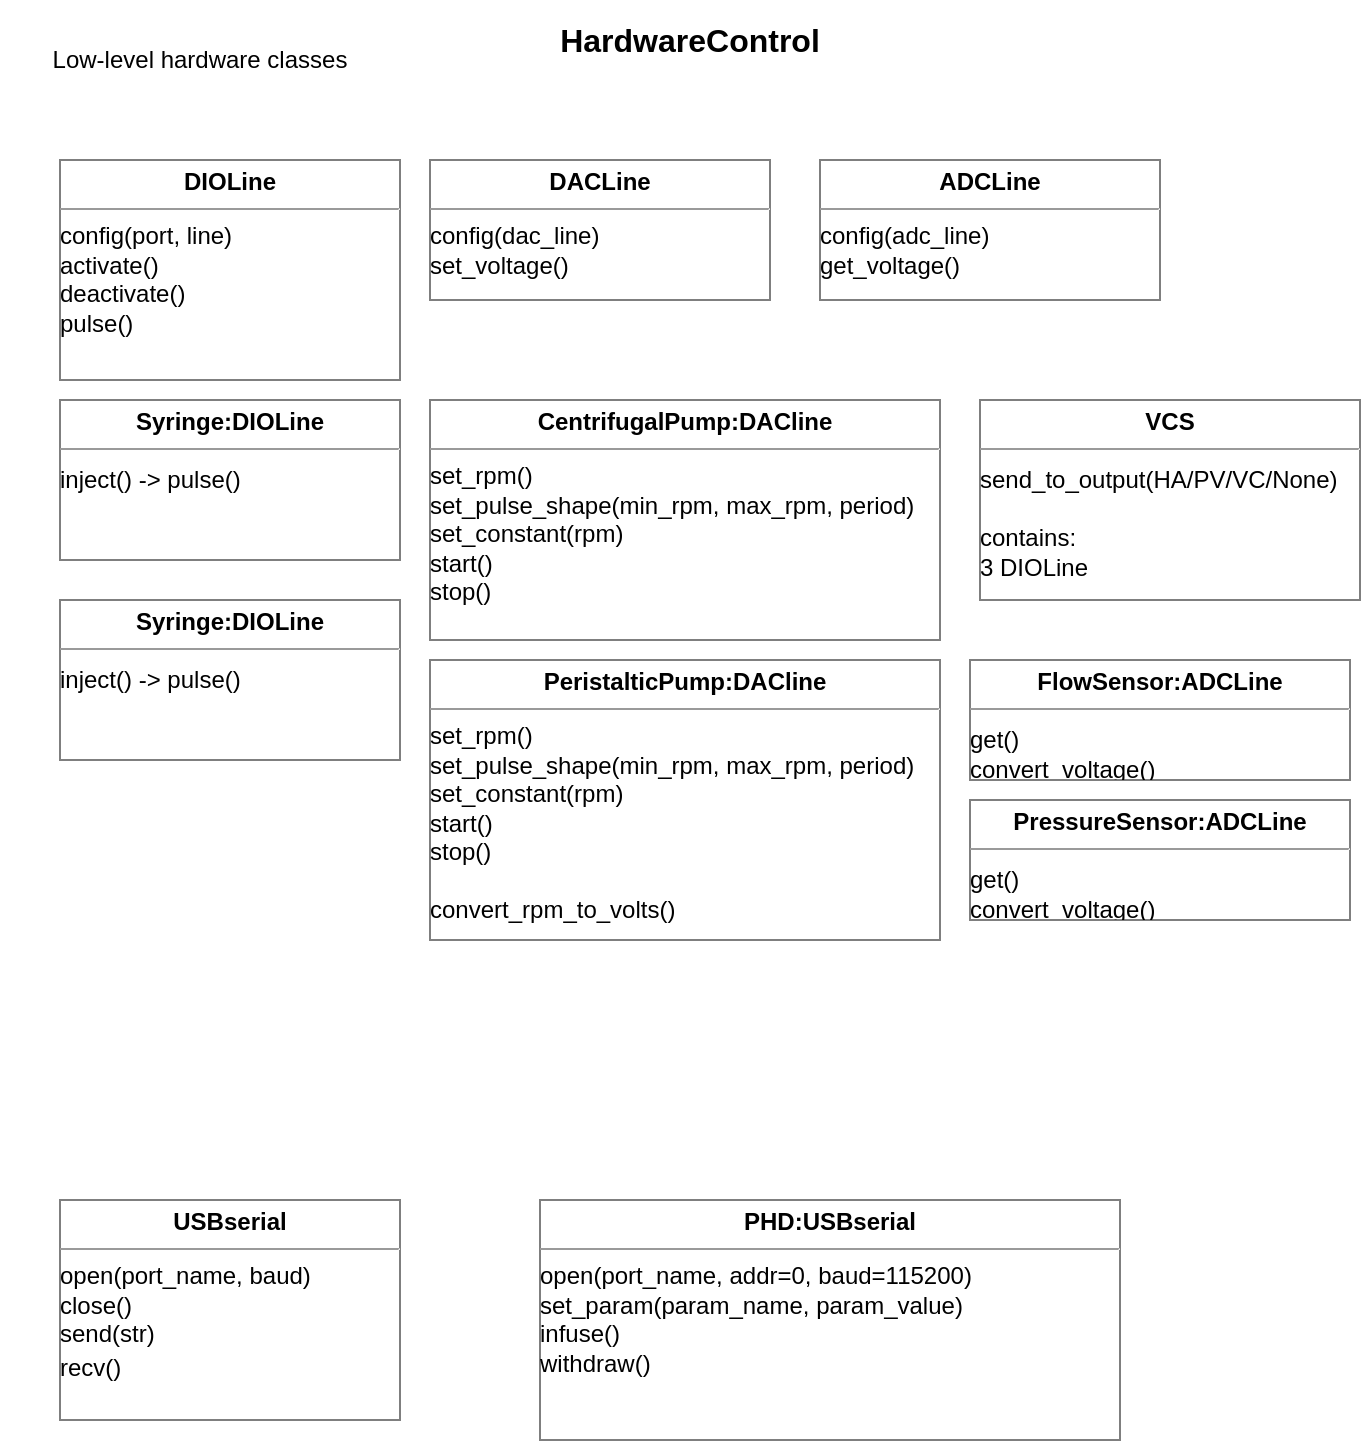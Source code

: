<mxfile version="13.7.9" type="device" pages="2"><diagram id="OK_Oww4Tu_Ho5XTtVBHp" name="LowLevelDrivers"><mxGraphModel dx="782" dy="497" grid="1" gridSize="10" guides="1" tooltips="1" connect="1" arrows="1" fold="1" page="1" pageScale="1" pageWidth="850" pageHeight="1100" math="0" shadow="0"><root><mxCell id="0"/><mxCell id="1" parent="0"/><mxCell id="1UYMjs9UwkRGvmMYitZh-1" value="&lt;p style=&quot;margin: 0px ; margin-top: 4px ; text-align: center&quot;&gt;&lt;b&gt;Syringe:DIOLine&lt;/b&gt;&lt;/p&gt;&lt;hr size=&quot;1&quot;&gt;&lt;div style=&quot;height: 2px&quot;&gt;&lt;br&gt;&lt;/div&gt;&lt;div style=&quot;height: 2px&quot;&gt;inject() -&amp;gt; pulse()&amp;nbsp;&lt;br&gt;&lt;br&gt;&lt;/div&gt;" style="verticalAlign=top;align=left;overflow=fill;fontSize=12;fontFamily=Helvetica;html=1;labelBackgroundColor=none;fillColor=#FFFFFF;gradientColor=none;opacity=50;" vertex="1" parent="1"><mxGeometry x="80" y="200" width="170" height="80" as="geometry"/></mxCell><mxCell id="1UYMjs9UwkRGvmMYitZh-2" value="&lt;p style=&quot;margin: 0px ; margin-top: 4px ; text-align: center&quot;&gt;&lt;b&gt;DIOLine&lt;/b&gt;&lt;/p&gt;&lt;hr size=&quot;1&quot;&gt;config(port, line)&lt;div style=&quot;height: 2px&quot;&gt;activate()&lt;br&gt;deactivate()&lt;br&gt;pulse()&lt;br&gt;&lt;br&gt;&lt;br&gt;&lt;/div&gt;&lt;div style=&quot;height: 2px&quot;&gt;&lt;br&gt;&lt;/div&gt;" style="verticalAlign=top;align=left;overflow=fill;fontSize=12;fontFamily=Helvetica;html=1;labelBackgroundColor=none;fillColor=#FFFFFF;gradientColor=none;opacity=50;" vertex="1" parent="1"><mxGeometry x="80" y="80" width="170" height="110" as="geometry"/></mxCell><mxCell id="1UYMjs9UwkRGvmMYitZh-3" value="&lt;p style=&quot;margin: 0px ; margin-top: 4px ; text-align: center&quot;&gt;&lt;b&gt;Syringe:DIOLine&lt;/b&gt;&lt;/p&gt;&lt;hr size=&quot;1&quot;&gt;&lt;div style=&quot;height: 2px&quot;&gt;&lt;br&gt;&lt;/div&gt;&lt;div style=&quot;height: 2px&quot;&gt;inject() -&amp;gt; pulse()&amp;nbsp;&lt;br&gt;&lt;br&gt;&lt;/div&gt;" style="verticalAlign=top;align=left;overflow=fill;fontSize=12;fontFamily=Helvetica;html=1;labelBackgroundColor=none;fillColor=#FFFFFF;gradientColor=none;opacity=50;" vertex="1" parent="1"><mxGeometry x="80" y="300" width="170" height="80" as="geometry"/></mxCell><mxCell id="1UYMjs9UwkRGvmMYitZh-4" value="&lt;p style=&quot;margin: 0px ; margin-top: 4px ; text-align: center&quot;&gt;&lt;b&gt;CentrifugalPump:DACline&lt;/b&gt;&lt;/p&gt;&lt;hr size=&quot;1&quot;&gt;&lt;div style=&quot;height: 2px&quot;&gt;set_rpm()&lt;br&gt;set_pulse_shape(min_rpm, max_rpm, period)&lt;br&gt;set_constant(rpm)&lt;br&gt;start()&lt;br&gt;stop()&lt;br&gt;&lt;br&gt;convert_rpm_to_volts()&lt;br&gt;&lt;/div&gt;&lt;div style=&quot;height: 2px&quot;&gt;&lt;br&gt;&lt;/div&gt;" style="verticalAlign=top;align=left;overflow=fill;fontSize=12;fontFamily=Helvetica;html=1;labelBackgroundColor=none;fillColor=#FFFFFF;gradientColor=none;opacity=50;" vertex="1" parent="1"><mxGeometry x="265" y="200" width="255" height="120" as="geometry"/></mxCell><mxCell id="1UYMjs9UwkRGvmMYitZh-5" value="&lt;p style=&quot;margin: 0px ; margin-top: 4px ; text-align: center&quot;&gt;&lt;b&gt;DACLine&lt;/b&gt;&lt;/p&gt;&lt;hr size=&quot;1&quot;&gt;&lt;div style=&quot;height: 2px&quot;&gt;config(dac_line)&lt;br&gt;set_voltage()&lt;/div&gt;&lt;div style=&quot;height: 2px&quot;&gt;&lt;br&gt;&lt;/div&gt;" style="verticalAlign=top;align=left;overflow=fill;fontSize=12;fontFamily=Helvetica;html=1;labelBackgroundColor=none;fillColor=#FFFFFF;gradientColor=none;opacity=50;" vertex="1" parent="1"><mxGeometry x="265" y="80" width="170" height="70" as="geometry"/></mxCell><mxCell id="1UYMjs9UwkRGvmMYitZh-6" value="&lt;p style=&quot;margin: 0px ; margin-top: 4px ; text-align: center&quot;&gt;&lt;b&gt;PeristalticPump:DACline&lt;/b&gt;&lt;/p&gt;&lt;hr size=&quot;1&quot;&gt;&lt;div style=&quot;height: 2px&quot;&gt;set_rpm()&lt;br&gt;set_pulse_shape(min_rpm, max_rpm, period)&lt;br&gt;set_constant(rpm)&lt;br&gt;start()&lt;br&gt;stop()&lt;br&gt;&lt;br&gt;convert_rpm_to_volts()&lt;br&gt;&lt;/div&gt;&lt;div style=&quot;height: 2px&quot;&gt;&lt;br&gt;&lt;/div&gt;" style="verticalAlign=top;align=left;overflow=fill;fontSize=12;fontFamily=Helvetica;html=1;labelBackgroundColor=none;fillColor=#FFFFFF;gradientColor=none;opacity=50;" vertex="1" parent="1"><mxGeometry x="265" y="330" width="255" height="140" as="geometry"/></mxCell><mxCell id="1UYMjs9UwkRGvmMYitZh-7" value="&lt;p style=&quot;margin: 0px ; margin-top: 4px ; text-align: center&quot;&gt;&lt;b&gt;VCS&lt;/b&gt;&lt;/p&gt;&lt;hr size=&quot;1&quot;&gt;&lt;div style=&quot;height: 2px&quot;&gt;&lt;br&gt;&lt;/div&gt;&lt;div style=&quot;height: 2px&quot;&gt;send_to_output(HA/PV/VC/None)&lt;br&gt;&lt;br&gt;contains:&lt;br&gt;3 DIOLine&lt;/div&gt;" style="verticalAlign=top;align=left;overflow=fill;fontSize=12;fontFamily=Helvetica;html=1;labelBackgroundColor=none;fillColor=#FFFFFF;gradientColor=none;opacity=50;" vertex="1" parent="1"><mxGeometry x="540" y="200" width="190" height="100" as="geometry"/></mxCell><mxCell id="1UYMjs9UwkRGvmMYitZh-8" value="&lt;p style=&quot;margin: 0px ; margin-top: 4px ; text-align: center&quot;&gt;&lt;b&gt;FlowSensor:ADCLine&lt;/b&gt;&lt;/p&gt;&lt;hr size=&quot;1&quot;&gt;&lt;div style=&quot;height: 2px&quot;&gt;&lt;br&gt;&lt;/div&gt;&lt;div style=&quot;height: 2px&quot;&gt;get()&lt;br&gt;convert_voltage()&lt;br&gt;&lt;br&gt;&lt;/div&gt;" style="verticalAlign=top;align=left;overflow=fill;fontSize=12;fontFamily=Helvetica;html=1;labelBackgroundColor=none;fillColor=#FFFFFF;gradientColor=none;opacity=50;" vertex="1" parent="1"><mxGeometry x="535" y="330" width="190" height="60" as="geometry"/></mxCell><mxCell id="1UYMjs9UwkRGvmMYitZh-9" value="&lt;p style=&quot;margin: 0px ; margin-top: 4px ; text-align: center&quot;&gt;&lt;b&gt;ADCLine&lt;/b&gt;&lt;/p&gt;&lt;hr size=&quot;1&quot;&gt;&lt;div style=&quot;height: 2px&quot;&gt;config(adc_line)&lt;br&gt;get_voltage()&lt;/div&gt;&lt;div style=&quot;height: 2px&quot;&gt;&lt;br&gt;&lt;/div&gt;" style="verticalAlign=top;align=left;overflow=fill;fontSize=12;fontFamily=Helvetica;html=1;labelBackgroundColor=none;fillColor=#FFFFFF;gradientColor=none;opacity=50;" vertex="1" parent="1"><mxGeometry x="460" y="80" width="170" height="70" as="geometry"/></mxCell><mxCell id="1UYMjs9UwkRGvmMYitZh-10" value="&lt;p style=&quot;margin: 0px ; margin-top: 4px ; text-align: center&quot;&gt;&lt;b&gt;PressureSensor:ADCLine&lt;/b&gt;&lt;/p&gt;&lt;hr size=&quot;1&quot;&gt;&lt;div style=&quot;height: 2px&quot;&gt;&lt;br&gt;&lt;/div&gt;&lt;div style=&quot;height: 2px&quot;&gt;get()&lt;br&gt;convert_voltage()&lt;br&gt;&lt;br&gt;&lt;/div&gt;" style="verticalAlign=top;align=left;overflow=fill;fontSize=12;fontFamily=Helvetica;html=1;labelBackgroundColor=none;fillColor=#FFFFFF;gradientColor=none;opacity=50;" vertex="1" parent="1"><mxGeometry x="535" y="400" width="190" height="60" as="geometry"/></mxCell><mxCell id="1UYMjs9UwkRGvmMYitZh-12" value="&lt;b&gt;&lt;font style=&quot;font-size: 16px&quot;&gt;HardwareControl&lt;/font&gt;&lt;/b&gt;" style="text;html=1;strokeColor=none;fillColor=none;align=center;verticalAlign=middle;whiteSpace=wrap;rounded=0;labelBackgroundColor=none;fontSize=12;fontColor=#000000;opacity=50;" vertex="1" parent="1"><mxGeometry x="300" width="190" height="40" as="geometry"/></mxCell><mxCell id="1UYMjs9UwkRGvmMYitZh-13" value="Low-level hardware classes" style="text;html=1;strokeColor=none;fillColor=none;align=center;verticalAlign=middle;whiteSpace=wrap;rounded=0;" vertex="1" parent="1"><mxGeometry x="50" y="20" width="200" height="20" as="geometry"/></mxCell><mxCell id="Pinx5cGI-25qOyuRzi0d-1" value="&lt;p style=&quot;margin: 0px ; margin-top: 4px ; text-align: center&quot;&gt;&lt;b&gt;USBserial&lt;/b&gt;&lt;/p&gt;&lt;hr size=&quot;1&quot;&gt;open(port_name, baud)&lt;br&gt;close()&lt;br&gt;&lt;div style=&quot;height: 2px&quot;&gt;send(str)&lt;/div&gt;&lt;div style=&quot;height: 2px&quot;&gt;&lt;br&gt;recv()&lt;/div&gt;&lt;div style=&quot;height: 2px&quot;&gt;&lt;br&gt;&lt;/div&gt;&lt;div style=&quot;height: 2px&quot;&gt;&lt;br&gt;&lt;/div&gt;" style="verticalAlign=top;align=left;overflow=fill;fontSize=12;fontFamily=Helvetica;html=1;labelBackgroundColor=none;fillColor=#FFFFFF;gradientColor=none;opacity=50;" vertex="1" parent="1"><mxGeometry x="80" y="600" width="170" height="110" as="geometry"/></mxCell><mxCell id="Pinx5cGI-25qOyuRzi0d-2" value="&lt;p style=&quot;margin: 0px ; margin-top: 4px ; text-align: center&quot;&gt;&lt;b&gt;PHD:USBserial&lt;/b&gt;&lt;/p&gt;&lt;hr size=&quot;1&quot;&gt;open(port_name, addr=0, baud=115200)&lt;br&gt;set_param(param_name, param_value)&lt;br&gt;infuse()&lt;br&gt;withdraw()" style="verticalAlign=top;align=left;overflow=fill;fontSize=12;fontFamily=Helvetica;html=1;labelBackgroundColor=none;fillColor=#FFFFFF;gradientColor=none;opacity=50;" vertex="1" parent="1"><mxGeometry x="320" y="600" width="290" height="120" as="geometry"/></mxCell></root></mxGraphModel></diagram><diagram id="EiAUjXYMxIK-wDCkHamn" name="HighLevelDrivers"><mxGraphModel dx="1422" dy="856" grid="1" gridSize="10" guides="1" tooltips="1" connect="1" arrows="1" fold="1" page="1" pageScale="1" pageWidth="850" pageHeight="1100" math="0" shadow="0"><root><mxCell id="aBB6l2oXvWk8oMC1TDrB-0"/><mxCell id="aBB6l2oXvWk8oMC1TDrB-1" parent="aBB6l2oXvWk8oMC1TDrB-0"/><mxCell id="aBB6l2oXvWk8oMC1TDrB-2" value="&lt;p style=&quot;margin: 0px ; margin-top: 4px ; text-align: center&quot;&gt;&lt;b&gt;Glucose&lt;/b&gt;&lt;/p&gt;&lt;hr size=&quot;1&quot;&gt;&lt;div style=&quot;height: 2px&quot;&gt;set_desired_glucose_level()&lt;br&gt;set_allowable_variation()&lt;br&gt;glucose.inject()&lt;br&gt;insulin.inject()&lt;br&gt;&lt;br&gt;get_glucose_level()&lt;/div&gt;" style="verticalAlign=top;align=left;overflow=fill;fontSize=12;fontFamily=Helvetica;html=1;labelBackgroundColor=none;fillColor=#FFFFFF;gradientColor=none;opacity=50;" vertex="1" parent="aBB6l2oXvWk8oMC1TDrB-1"><mxGeometry x="100" y="140" width="190" height="120" as="geometry"/></mxCell><mxCell id="aBB6l2oXvWk8oMC1TDrB-3" value="&lt;p style=&quot;margin: 0px ; margin-top: 4px ; text-align: center&quot;&gt;&lt;b&gt;Vasoactive&lt;/b&gt;&lt;/p&gt;&lt;hr size=&quot;1&quot;&gt;&lt;div style=&quot;height: 2px&quot;&gt;vasodilator.inject()&lt;br&gt;vasoconstrictor.inject()&lt;/div&gt;" style="verticalAlign=top;align=left;overflow=fill;fontSize=12;fontFamily=Helvetica;html=1;labelBackgroundColor=none;fillColor=#FFFFFF;gradientColor=none;opacity=50;" vertex="1" parent="aBB6l2oXvWk8oMC1TDrB-1"><mxGeometry x="340" y="140" width="190" height="110" as="geometry"/></mxCell><mxCell id="aBB6l2oXvWk8oMC1TDrB-4" value="&lt;p style=&quot;margin: 0px ; margin-top: 4px ; text-align: center&quot;&gt;&lt;b&gt;NutrientBile&lt;/b&gt;&lt;/p&gt;&lt;hr size=&quot;1&quot;&gt;&lt;div style=&quot;height: 2px&quot;&gt;nutrient.inject()&lt;br&gt;bile.inject()&lt;/div&gt;" style="verticalAlign=top;align=left;overflow=fill;fontSize=12;fontFamily=Helvetica;html=1;labelBackgroundColor=none;fillColor=#FFFFFF;gradientColor=none;opacity=50;" vertex="1" parent="aBB6l2oXvWk8oMC1TDrB-1"><mxGeometry x="570" y="140" width="190" height="110" as="geometry"/></mxCell><mxCell id="aBB6l2oXvWk8oMC1TDrB-5" value="&lt;p style=&quot;margin: 0px ; margin-top: 4px ; text-align: center&quot;&gt;&lt;b&gt;HARegulation&lt;/b&gt;&lt;/p&gt;&lt;hr size=&quot;1&quot;&gt;&lt;div style=&quot;height: 2px&quot;&gt;set_pulse_period()&lt;br&gt;set_min_flow()&lt;br&gt;set_max_flow()&lt;br&gt;&lt;br&gt;get_pressure()&lt;br&gt;get_flow()&lt;br&gt;get_bga()&lt;br&gt;&lt;br&gt;contains:&lt;br&gt;CentrifugalPump&lt;br&gt;PressureSensor&lt;br&gt;FlowSensor&lt;br&gt;BGASensor&lt;/div&gt;&lt;div style=&quot;height: 2px&quot;&gt;&lt;br&gt;&lt;/div&gt;&lt;div style=&quot;height: 2px&quot;&gt;&lt;br&gt;&lt;/div&gt;&lt;div style=&quot;height: 2px&quot;&gt;&lt;br&gt;&lt;br&gt;&lt;/div&gt;&lt;div style=&quot;height: 2px&quot;&gt;&lt;br&gt;&lt;/div&gt;" style="verticalAlign=top;align=left;overflow=fill;fontSize=12;fontFamily=Helvetica;html=1;labelBackgroundColor=none;fillColor=#FFFFFF;gradientColor=none;opacity=50;" vertex="1" parent="aBB6l2oXvWk8oMC1TDrB-1"><mxGeometry x="100" y="300" width="190" height="230" as="geometry"/></mxCell><mxCell id="aBB6l2oXvWk8oMC1TDrB-6" value="&lt;p style=&quot;margin: 0px ; margin-top: 4px ; text-align: center&quot;&gt;&lt;b&gt;PVRegulation&lt;/b&gt;&lt;/p&gt;&lt;hr size=&quot;1&quot;&gt;&lt;div style=&quot;height: 2px&quot;&gt;set_flow()&lt;br&gt;&lt;br&gt;get_pressure()&lt;br&gt;get_flow()&lt;br&gt;get_bga()&lt;br&gt;&lt;br&gt;&lt;div style=&quot;height: 2px&quot;&gt;contains:&lt;br&gt;CentrifugalPump&lt;br&gt;PressureSensor&lt;br&gt;FlowSensor&lt;br&gt;BGASensor&lt;/div&gt;&lt;div style=&quot;height: 2px&quot;&gt;&lt;br&gt;&lt;/div&gt;&lt;div style=&quot;height: 2px&quot;&gt;&lt;br&gt;&lt;/div&gt;&lt;div style=&quot;height: 2px&quot;&gt;&lt;br&gt;&lt;br&gt;&lt;/div&gt;&lt;div style=&quot;height: 2px&quot;&gt;&lt;br&gt;&lt;/div&gt;&lt;/div&gt;&lt;div style=&quot;height: 2px&quot;&gt;&lt;br&gt;&lt;/div&gt;" style="verticalAlign=top;align=left;overflow=fill;fontSize=12;fontFamily=Helvetica;html=1;labelBackgroundColor=none;fillColor=#FFFFFF;gradientColor=none;opacity=50;" vertex="1" parent="aBB6l2oXvWk8oMC1TDrB-1"><mxGeometry x="340" y="300" width="190" height="230" as="geometry"/></mxCell><mxCell id="aBB6l2oXvWk8oMC1TDrB-7" value="&lt;p style=&quot;margin: 0px ; margin-top: 4px ; text-align: center&quot;&gt;&lt;b&gt;VCRegulation&lt;/b&gt;&lt;/p&gt;&lt;hr size=&quot;1&quot;&gt;&lt;div style=&quot;height: 2px&quot;&gt;get_pressure()&lt;br&gt;get_bga()&lt;br&gt;&lt;br&gt;&lt;div style=&quot;height: 2px&quot;&gt;contains:&lt;br&gt;PressureSensor&lt;br&gt;BGASensor&lt;/div&gt;&lt;div style=&quot;height: 2px&quot;&gt;&lt;br&gt;&lt;/div&gt;&lt;div style=&quot;height: 2px&quot;&gt;&lt;br&gt;&lt;/div&gt;&lt;div style=&quot;height: 2px&quot;&gt;&lt;br&gt;&lt;br&gt;&lt;/div&gt;&lt;div style=&quot;height: 2px&quot;&gt;&lt;br&gt;&lt;/div&gt;&lt;/div&gt;&lt;div style=&quot;height: 2px&quot;&gt;&lt;br&gt;&lt;br&gt;&lt;/div&gt;&lt;div style=&quot;height: 2px&quot;&gt;&lt;br&gt;&lt;/div&gt;" style="verticalAlign=top;align=left;overflow=fill;fontSize=12;fontFamily=Helvetica;html=1;labelBackgroundColor=none;fillColor=#FFFFFF;gradientColor=none;opacity=50;" vertex="1" parent="aBB6l2oXvWk8oMC1TDrB-1"><mxGeometry x="580" y="300" width="190" height="120" as="geometry"/></mxCell><mxCell id="aBB6l2oXvWk8oMC1TDrB-8" value="&lt;p style=&quot;margin: 0px ; margin-top: 4px ; text-align: center&quot;&gt;&lt;b&gt;DialysisRegulation&lt;/b&gt;&lt;/p&gt;&lt;hr size=&quot;1&quot;&gt;&lt;div style=&quot;height: 2px&quot;&gt;set_flow()&lt;br&gt;&lt;br&gt;contains:&lt;br&gt;PeristalticPump&lt;/div&gt;&lt;div style=&quot;height: 2px&quot;&gt;&lt;br&gt;&lt;/div&gt;&lt;div style=&quot;height: 2px&quot;&gt;&lt;br&gt;&lt;/div&gt;" style="verticalAlign=top;align=left;overflow=fill;fontSize=12;fontFamily=Helvetica;html=1;labelBackgroundColor=none;fillColor=#FFFFFF;gradientColor=none;opacity=50;" vertex="1" parent="aBB6l2oXvWk8oMC1TDrB-1"><mxGeometry x="580" y="440" width="190" height="100" as="geometry"/></mxCell><mxCell id="aBB6l2oXvWk8oMC1TDrB-9" value="&lt;font style=&quot;font-size: 16px&quot;&gt;&lt;b&gt;PerfusionControl&lt;/b&gt;&lt;/font&gt;" style="text;html=1;strokeColor=none;fillColor=none;align=center;verticalAlign=middle;whiteSpace=wrap;rounded=0;labelBackgroundColor=none;fontSize=12;fontColor=#000000;opacity=50;" vertex="1" parent="aBB6l2oXvWk8oMC1TDrB-1"><mxGeometry x="335" width="200" height="40" as="geometry"/></mxCell><mxCell id="aBB6l2oXvWk8oMC1TDrB-10" value="Conceptual level classes for&amp;nbsp; perfusion control" style="text;html=1;strokeColor=none;fillColor=none;align=center;verticalAlign=middle;whiteSpace=wrap;rounded=0;" vertex="1" parent="aBB6l2oXvWk8oMC1TDrB-1"><mxGeometry x="40" y="40" width="170" height="20" as="geometry"/></mxCell></root></mxGraphModel></diagram></mxfile>